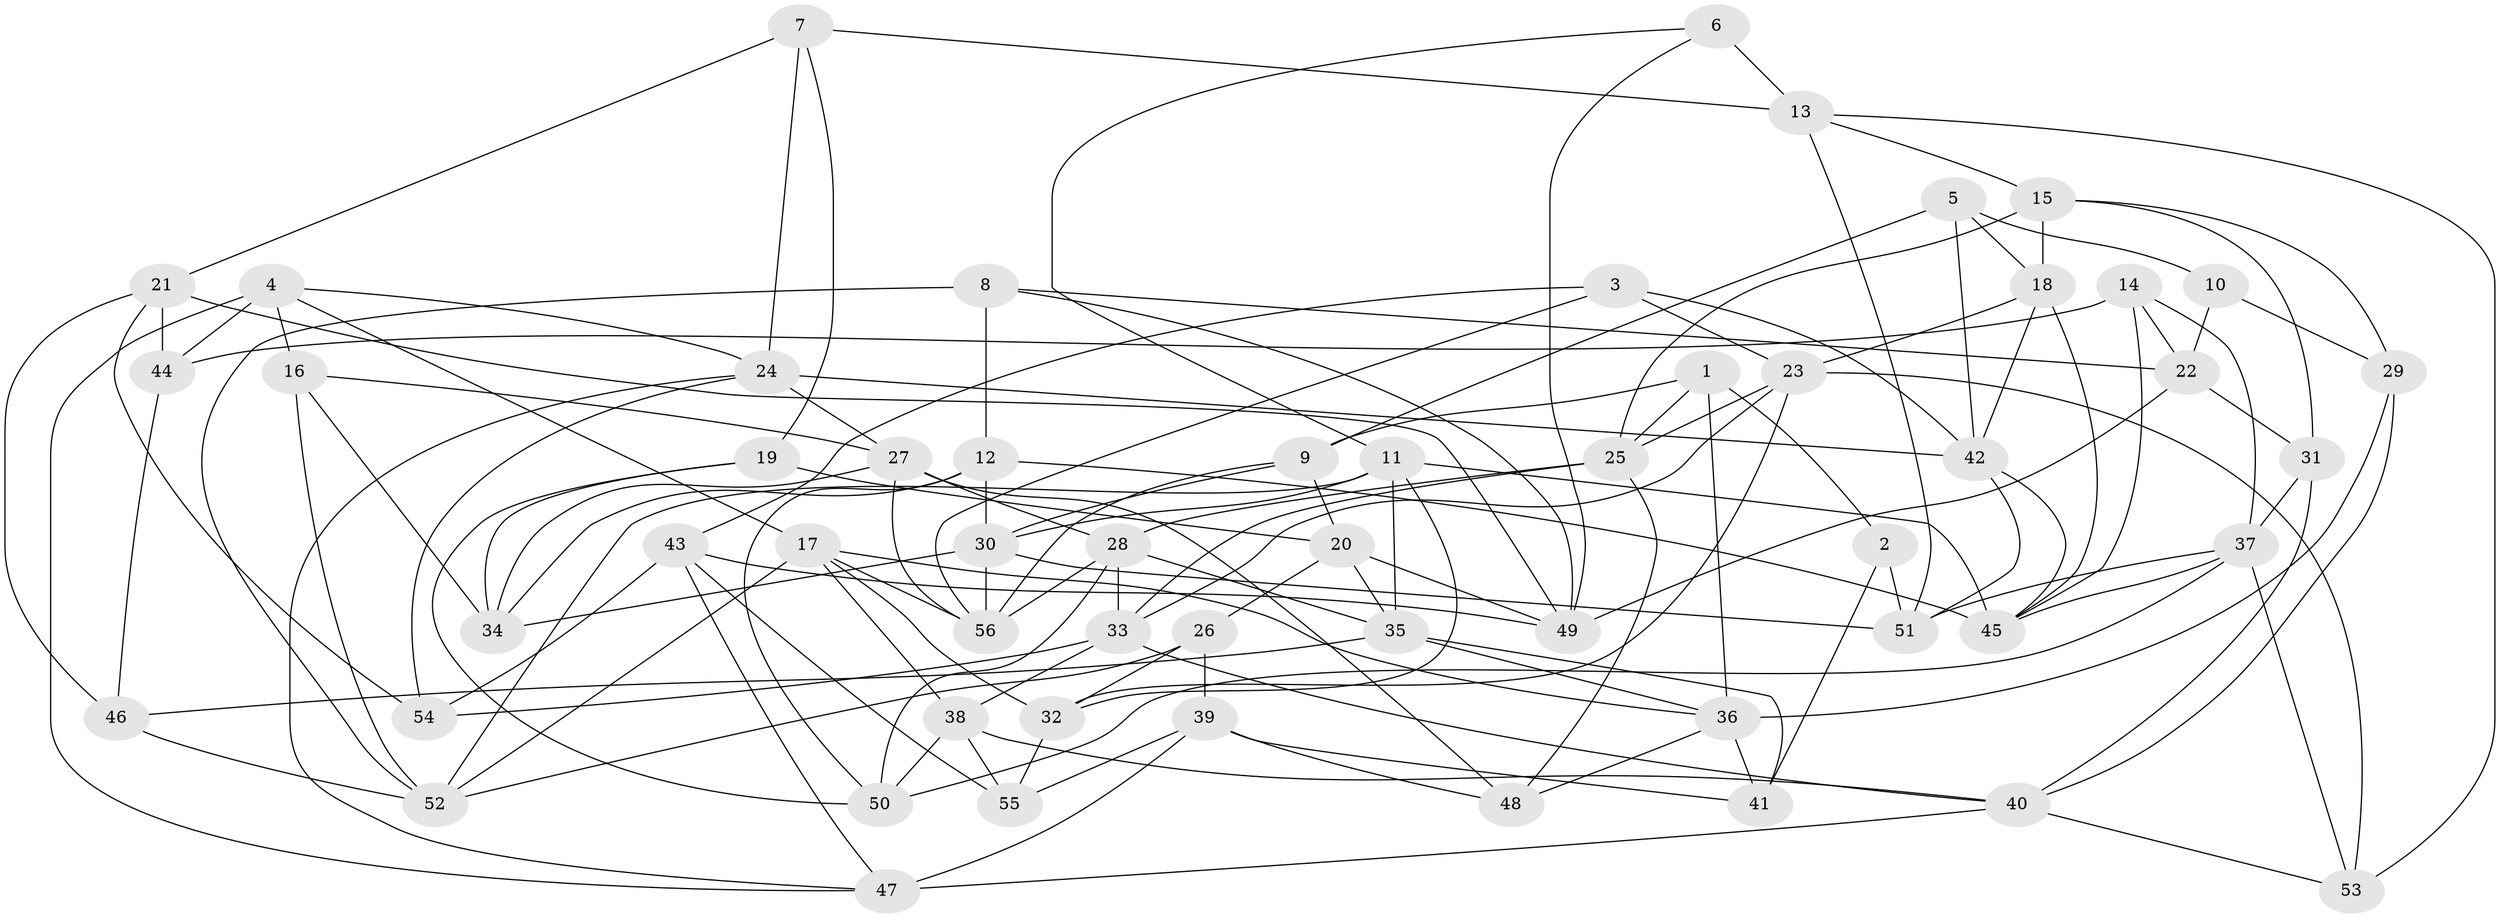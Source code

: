 // original degree distribution, {4: 1.0}
// Generated by graph-tools (version 1.1) at 2025/38/03/04/25 23:38:17]
// undirected, 56 vertices, 137 edges
graph export_dot {
  node [color=gray90,style=filled];
  1;
  2;
  3;
  4;
  5;
  6;
  7;
  8;
  9;
  10;
  11;
  12;
  13;
  14;
  15;
  16;
  17;
  18;
  19;
  20;
  21;
  22;
  23;
  24;
  25;
  26;
  27;
  28;
  29;
  30;
  31;
  32;
  33;
  34;
  35;
  36;
  37;
  38;
  39;
  40;
  41;
  42;
  43;
  44;
  45;
  46;
  47;
  48;
  49;
  50;
  51;
  52;
  53;
  54;
  55;
  56;
  1 -- 2 [weight=1.0];
  1 -- 9 [weight=1.0];
  1 -- 25 [weight=1.0];
  1 -- 36 [weight=1.0];
  2 -- 41 [weight=1.0];
  2 -- 51 [weight=2.0];
  3 -- 23 [weight=1.0];
  3 -- 42 [weight=1.0];
  3 -- 43 [weight=1.0];
  3 -- 56 [weight=1.0];
  4 -- 16 [weight=1.0];
  4 -- 17 [weight=1.0];
  4 -- 24 [weight=1.0];
  4 -- 44 [weight=2.0];
  4 -- 47 [weight=1.0];
  5 -- 9 [weight=1.0];
  5 -- 10 [weight=1.0];
  5 -- 18 [weight=1.0];
  5 -- 42 [weight=1.0];
  6 -- 11 [weight=1.0];
  6 -- 13 [weight=2.0];
  6 -- 49 [weight=1.0];
  7 -- 13 [weight=1.0];
  7 -- 19 [weight=1.0];
  7 -- 21 [weight=1.0];
  7 -- 24 [weight=1.0];
  8 -- 12 [weight=1.0];
  8 -- 22 [weight=1.0];
  8 -- 49 [weight=1.0];
  8 -- 52 [weight=1.0];
  9 -- 20 [weight=2.0];
  9 -- 30 [weight=1.0];
  9 -- 56 [weight=1.0];
  10 -- 22 [weight=2.0];
  10 -- 29 [weight=1.0];
  11 -- 30 [weight=1.0];
  11 -- 32 [weight=1.0];
  11 -- 35 [weight=1.0];
  11 -- 45 [weight=1.0];
  11 -- 52 [weight=1.0];
  12 -- 30 [weight=1.0];
  12 -- 34 [weight=2.0];
  12 -- 45 [weight=1.0];
  12 -- 50 [weight=1.0];
  13 -- 15 [weight=1.0];
  13 -- 51 [weight=1.0];
  13 -- 53 [weight=1.0];
  14 -- 22 [weight=1.0];
  14 -- 37 [weight=1.0];
  14 -- 44 [weight=1.0];
  14 -- 45 [weight=1.0];
  15 -- 18 [weight=2.0];
  15 -- 25 [weight=1.0];
  15 -- 29 [weight=1.0];
  15 -- 31 [weight=1.0];
  16 -- 27 [weight=1.0];
  16 -- 34 [weight=1.0];
  16 -- 52 [weight=1.0];
  17 -- 32 [weight=1.0];
  17 -- 36 [weight=1.0];
  17 -- 38 [weight=1.0];
  17 -- 52 [weight=1.0];
  17 -- 56 [weight=1.0];
  18 -- 23 [weight=1.0];
  18 -- 42 [weight=1.0];
  18 -- 45 [weight=1.0];
  19 -- 20 [weight=1.0];
  19 -- 34 [weight=1.0];
  19 -- 50 [weight=1.0];
  20 -- 26 [weight=1.0];
  20 -- 35 [weight=1.0];
  20 -- 49 [weight=1.0];
  21 -- 44 [weight=2.0];
  21 -- 46 [weight=1.0];
  21 -- 49 [weight=1.0];
  21 -- 54 [weight=1.0];
  22 -- 31 [weight=1.0];
  22 -- 49 [weight=1.0];
  23 -- 25 [weight=1.0];
  23 -- 32 [weight=1.0];
  23 -- 33 [weight=1.0];
  23 -- 53 [weight=1.0];
  24 -- 27 [weight=1.0];
  24 -- 42 [weight=1.0];
  24 -- 47 [weight=1.0];
  24 -- 54 [weight=1.0];
  25 -- 28 [weight=1.0];
  25 -- 33 [weight=1.0];
  25 -- 48 [weight=1.0];
  26 -- 32 [weight=1.0];
  26 -- 39 [weight=1.0];
  26 -- 52 [weight=1.0];
  27 -- 28 [weight=1.0];
  27 -- 34 [weight=1.0];
  27 -- 48 [weight=1.0];
  27 -- 56 [weight=1.0];
  28 -- 33 [weight=1.0];
  28 -- 35 [weight=1.0];
  28 -- 50 [weight=1.0];
  28 -- 56 [weight=1.0];
  29 -- 36 [weight=1.0];
  29 -- 40 [weight=1.0];
  30 -- 34 [weight=1.0];
  30 -- 51 [weight=1.0];
  30 -- 56 [weight=1.0];
  31 -- 37 [weight=1.0];
  31 -- 40 [weight=1.0];
  32 -- 55 [weight=2.0];
  33 -- 38 [weight=1.0];
  33 -- 40 [weight=1.0];
  33 -- 54 [weight=1.0];
  35 -- 36 [weight=1.0];
  35 -- 41 [weight=1.0];
  35 -- 46 [weight=1.0];
  36 -- 41 [weight=1.0];
  36 -- 48 [weight=1.0];
  37 -- 45 [weight=1.0];
  37 -- 50 [weight=1.0];
  37 -- 51 [weight=1.0];
  37 -- 53 [weight=1.0];
  38 -- 40 [weight=1.0];
  38 -- 50 [weight=2.0];
  38 -- 55 [weight=1.0];
  39 -- 41 [weight=1.0];
  39 -- 47 [weight=2.0];
  39 -- 48 [weight=1.0];
  39 -- 55 [weight=1.0];
  40 -- 47 [weight=1.0];
  40 -- 53 [weight=1.0];
  42 -- 45 [weight=1.0];
  42 -- 51 [weight=1.0];
  43 -- 47 [weight=1.0];
  43 -- 49 [weight=1.0];
  43 -- 54 [weight=1.0];
  43 -- 55 [weight=2.0];
  44 -- 46 [weight=1.0];
  46 -- 52 [weight=1.0];
}
